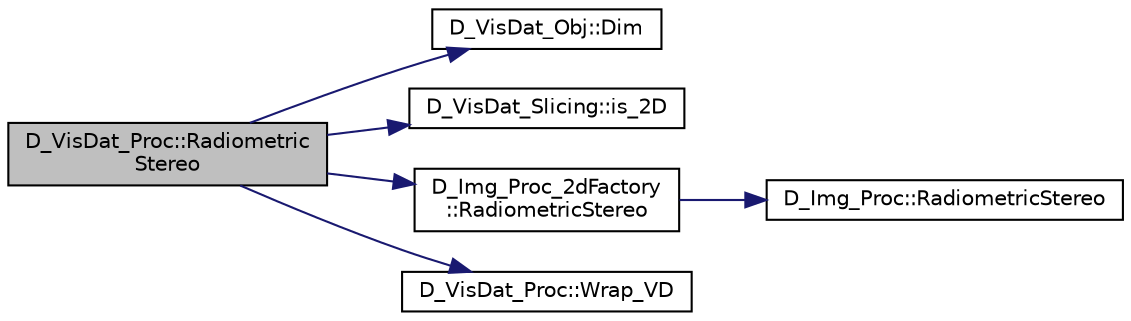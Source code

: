 digraph "D_VisDat_Proc::RadiometricStereo"
{
 // LATEX_PDF_SIZE
  edge [fontname="Helvetica",fontsize="10",labelfontname="Helvetica",labelfontsize="10"];
  node [fontname="Helvetica",fontsize="10",shape=record];
  rankdir="LR";
  Node1 [label="D_VisDat_Proc::Radiometric\lStereo",height=0.2,width=0.4,color="black", fillcolor="grey75", style="filled", fontcolor="black",tooltip=" "];
  Node1 -> Node2 [color="midnightblue",fontsize="10",style="solid"];
  Node2 [label="D_VisDat_Obj::Dim",height=0.2,width=0.4,color="black", fillcolor="white", style="filled",URL="$class_d___vis_dat___obj.html#a9b255993f402cca1b61ca82beae51b20",tooltip=" "];
  Node1 -> Node3 [color="midnightblue",fontsize="10",style="solid"];
  Node3 [label="D_VisDat_Slicing::is_2D",height=0.2,width=0.4,color="black", fillcolor="white", style="filled",URL="$class_d___vis_dat___slicing.html#a6e5f7f2a4448f135c77a06e04f678974",tooltip=" "];
  Node1 -> Node4 [color="midnightblue",fontsize="10",style="solid"];
  Node4 [label="D_Img_Proc_2dFactory\l::RadiometricStereo",height=0.2,width=0.4,color="black", fillcolor="white", style="filled",URL="$class_d___img___proc__2d_factory.html#aef61bf1c1a620e35b119c13e19dc18d5",tooltip=" "];
  Node4 -> Node5 [color="midnightblue",fontsize="10",style="solid"];
  Node5 [label="D_Img_Proc::RadiometricStereo",height=0.2,width=0.4,color="black", fillcolor="white", style="filled",URL="$class_d___img___proc.html#a355d3f057f1f4f9cf96b0a6255deda8f",tooltip=" "];
  Node1 -> Node6 [color="midnightblue",fontsize="10",style="solid"];
  Node6 [label="D_VisDat_Proc::Wrap_VD",height=0.2,width=0.4,color="black", fillcolor="white", style="filled",URL="$class_d___vis_dat___proc.html#a08a25f3f05db4e112c651456fd1ae7e5",tooltip=" "];
}
